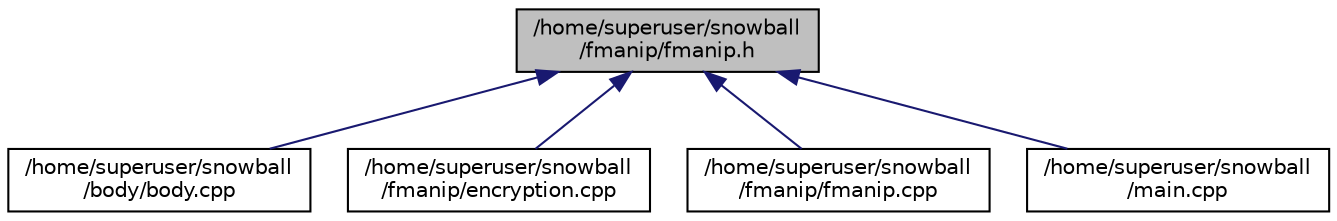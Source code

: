 digraph "/home/superuser/snowball/fmanip/fmanip.h"
{
  edge [fontname="Helvetica",fontsize="10",labelfontname="Helvetica",labelfontsize="10"];
  node [fontname="Helvetica",fontsize="10",shape=record];
  Node1 [label="/home/superuser/snowball\l/fmanip/fmanip.h",height=0.2,width=0.4,color="black", fillcolor="grey75", style="filled", fontcolor="black"];
  Node1 -> Node2 [dir="back",color="midnightblue",fontsize="10",style="solid"];
  Node2 [label="/home/superuser/snowball\l/body/body.cpp",height=0.2,width=0.4,color="black", fillcolor="white", style="filled",URL="$body_8cpp.html"];
  Node1 -> Node3 [dir="back",color="midnightblue",fontsize="10",style="solid"];
  Node3 [label="/home/superuser/snowball\l/fmanip/encryption.cpp",height=0.2,width=0.4,color="black", fillcolor="white", style="filled",URL="$encryption_8cpp.html"];
  Node1 -> Node4 [dir="back",color="midnightblue",fontsize="10",style="solid"];
  Node4 [label="/home/superuser/snowball\l/fmanip/fmanip.cpp",height=0.2,width=0.4,color="black", fillcolor="white", style="filled",URL="$fmanip_8cpp.html"];
  Node1 -> Node5 [dir="back",color="midnightblue",fontsize="10",style="solid"];
  Node5 [label="/home/superuser/snowball\l/main.cpp",height=0.2,width=0.4,color="black", fillcolor="white", style="filled",URL="$main_8cpp.html"];
}
